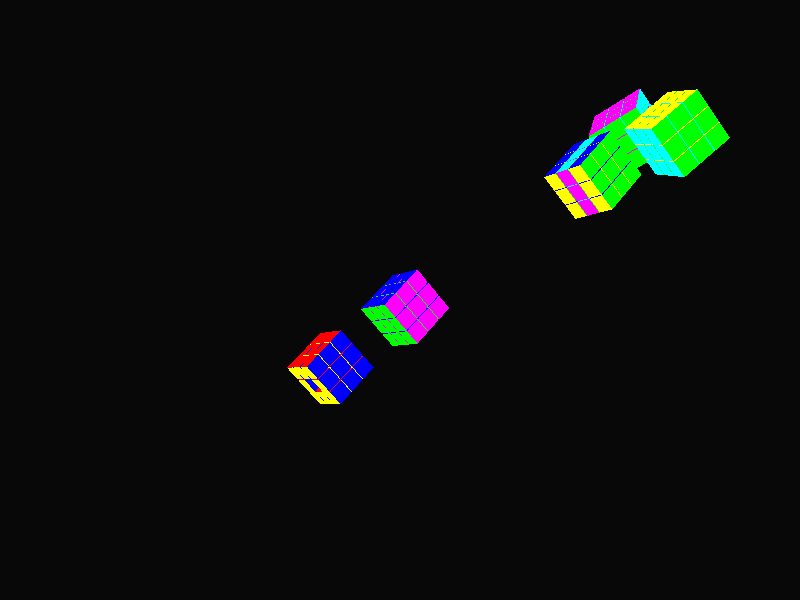 #version 3.7; // 20220807 (C) Gunter Liszewski -*- mode: povray; -*-
// S_F=(FFbb), F, and the 3x3x3 standard permutation
// POV-ray, to make the Rubik permutations visible, cublets/face 

 #include "colors.inc"
 global_settings { assumed_gamma 1.0 }
 background   { color rgb <0.0025, 0.0025, 0.0025> }
 camera       { location  <50.0, 0.5, -3.0>
                direction 1.5*z
                right     x*image_width/image_height
                // look_at   <0.0, 0.0, 0.0>
                look_at   <0.0, -8.0, -6.0> }
 light_source { <0, 0, 0>
                color rgb <1, 1, 1>
                translate <-5, 5, -5> }
 light_source { <0, 0, 0>
                color rgb <0.25, 0.25, 0.25>
                translate <6, -6, -6> }

#macro Side( Colour, P1, P2, P3, P4)
polygon {  4, P1, P2, P3, P4
  texture{ finish  { specular 0.6 }
  	   pigment { colour Colour }
	   normal  { agate 0.25 scale 1/2 } } }
#end
#declare F = Side(Red,     <0,0,0>, <0,1,0>, <1,1,0>, <1,0,0>)
#declare B = Side(Green,   <0,0,1>, <0,1,1>, <1,1,1>, <1,0,1>)
#declare U = Side(Blue,    <0,1,0>, <0,1,1>, <1,1,1>, <1,1,0>)
#declare D = Side(Cyan,    <0,0,0>, <0,0,1>, <1,0,1>, <1,0,0>)
#declare L = Side(Magenta, <0,0,0>, <0,0,1>, <0,1,1>, <0,1,0>)
#declare R = Side(Yellow,  <1,0,0>, <1,1,0>, <1,1,1>, <1,0,1>)

#declare cubelet = union {
  object { F }
  object { U }
  object { R }
  object { B }
  object { D }
  object { L }
  translate <-0.5, -0.5, -0.5>
}
#declare three = union {
  object { cubelet }
  object { cubelet translate y*-1.05 }
  object { cubelet translate y*+1.05 }
}
#declare face = union {
  object { three }
  object { three translate x*-1.05 }
  object { three translate x*+1.05 }
}
#declare standard_permutation = union {
  object { face }
  object { face translate z*-1.05 }
  object { face translate z*+1.05 }
}
#declare standard_permutation_S_F = union {
  object { face             // front face
           rotate <0,0,-90> // *F
	   rotate <0,0,-90> // *F (again)
  	   translate z*-1.05 }
  object { face }           // slice S_F
  object { face             // back face
  	   rotate <0,0,90>  // *b
  	   rotate <0,0,90>  // *b
  	   translate z*+1.05
	   }
  rotate <0,0,-180>
}
#declare this_cube = union { standard_permutation }
#declare this_cube_S_F = union { standard_permutation_S_F }
/* Start another, aiming to permute the cublets of a face,
   for example to do move F we rotate each of F's cubelets
*/
#declare that_cube = union { 
  // the front slice
  object { cubelet translate <1.05,1.05,-1.05> } // up, front
  object { cubelet translate <1.05,1.05,0> }
  object { cubelet translate <1.05,1.05,1.05> }

  object { cubelet translate <1.05,0,-1.05> } // centre, front
  object { cubelet translate x*-1.05 }
  object { cubelet translate <1.05,0,1.05> }

  object { cubelet translate <1.05,-1.05,-1.05> } // down,front
  object { cubelet translate <1.05,-1.05,0> }
  object { cubelet translate <1.05,-1.05,1.05> }
  
  // in the middle
  
  object { cubelet translate <0,1.05,-1.05> } // up,middle
  object { cubelet translate <0,1.05,0> }
  object { cubelet translate <0,1.05,1.05> }

  object { cubelet translate <0,0,-1.05> } // centre,middle
  object { cubelet }
  object { cubelet translate <0,0,1.05> }

  object { cubelet translate <0,-1.05,-1.05> } // down,middle
  object { cubelet translate <0,-1.05,0> }
  object { cubelet translate <0,-1.05,1.05> }
  
  // the back slice
  
  object { cubelet translate <-1.05,1.05,-1.05> } // up, back
  object { cubelet translate <-1.05,1.05,0> }
  object { cubelet translate <-1.05,1.05,1.05> }

  object { cubelet translate <-1.05,0,-1.05> } // centre, back
  object { cubelet translate x*-1.05 }
  object { cubelet translate <-1.05,0,1.05> }

  object { cubelet translate <-1.05,-1.05,-1.05> } // down,back
  object { cubelet translate <-1.05,-1.05,0> }
  object { cubelet translate <-1.05,-1.05,1.05> }
  
}

// The things in this picture
union {
  object { this_cube_S_F translate <0,0,-1> }
  object { this_cube rotate z*90
	   rotate y*23
           translate <-1.9,0,4> }
  object { this_cube rotate x*-90 rotate z*-90
	   rotate y*-31 translate <-4,0,-1> }
  object { that_cube rotate y*90
           translate <10,0,-10> }
  object { that_cube rotate x*90
           translate <15,0,-13> }
  translate <-3,-4,2> rotate <131,144,133> }
